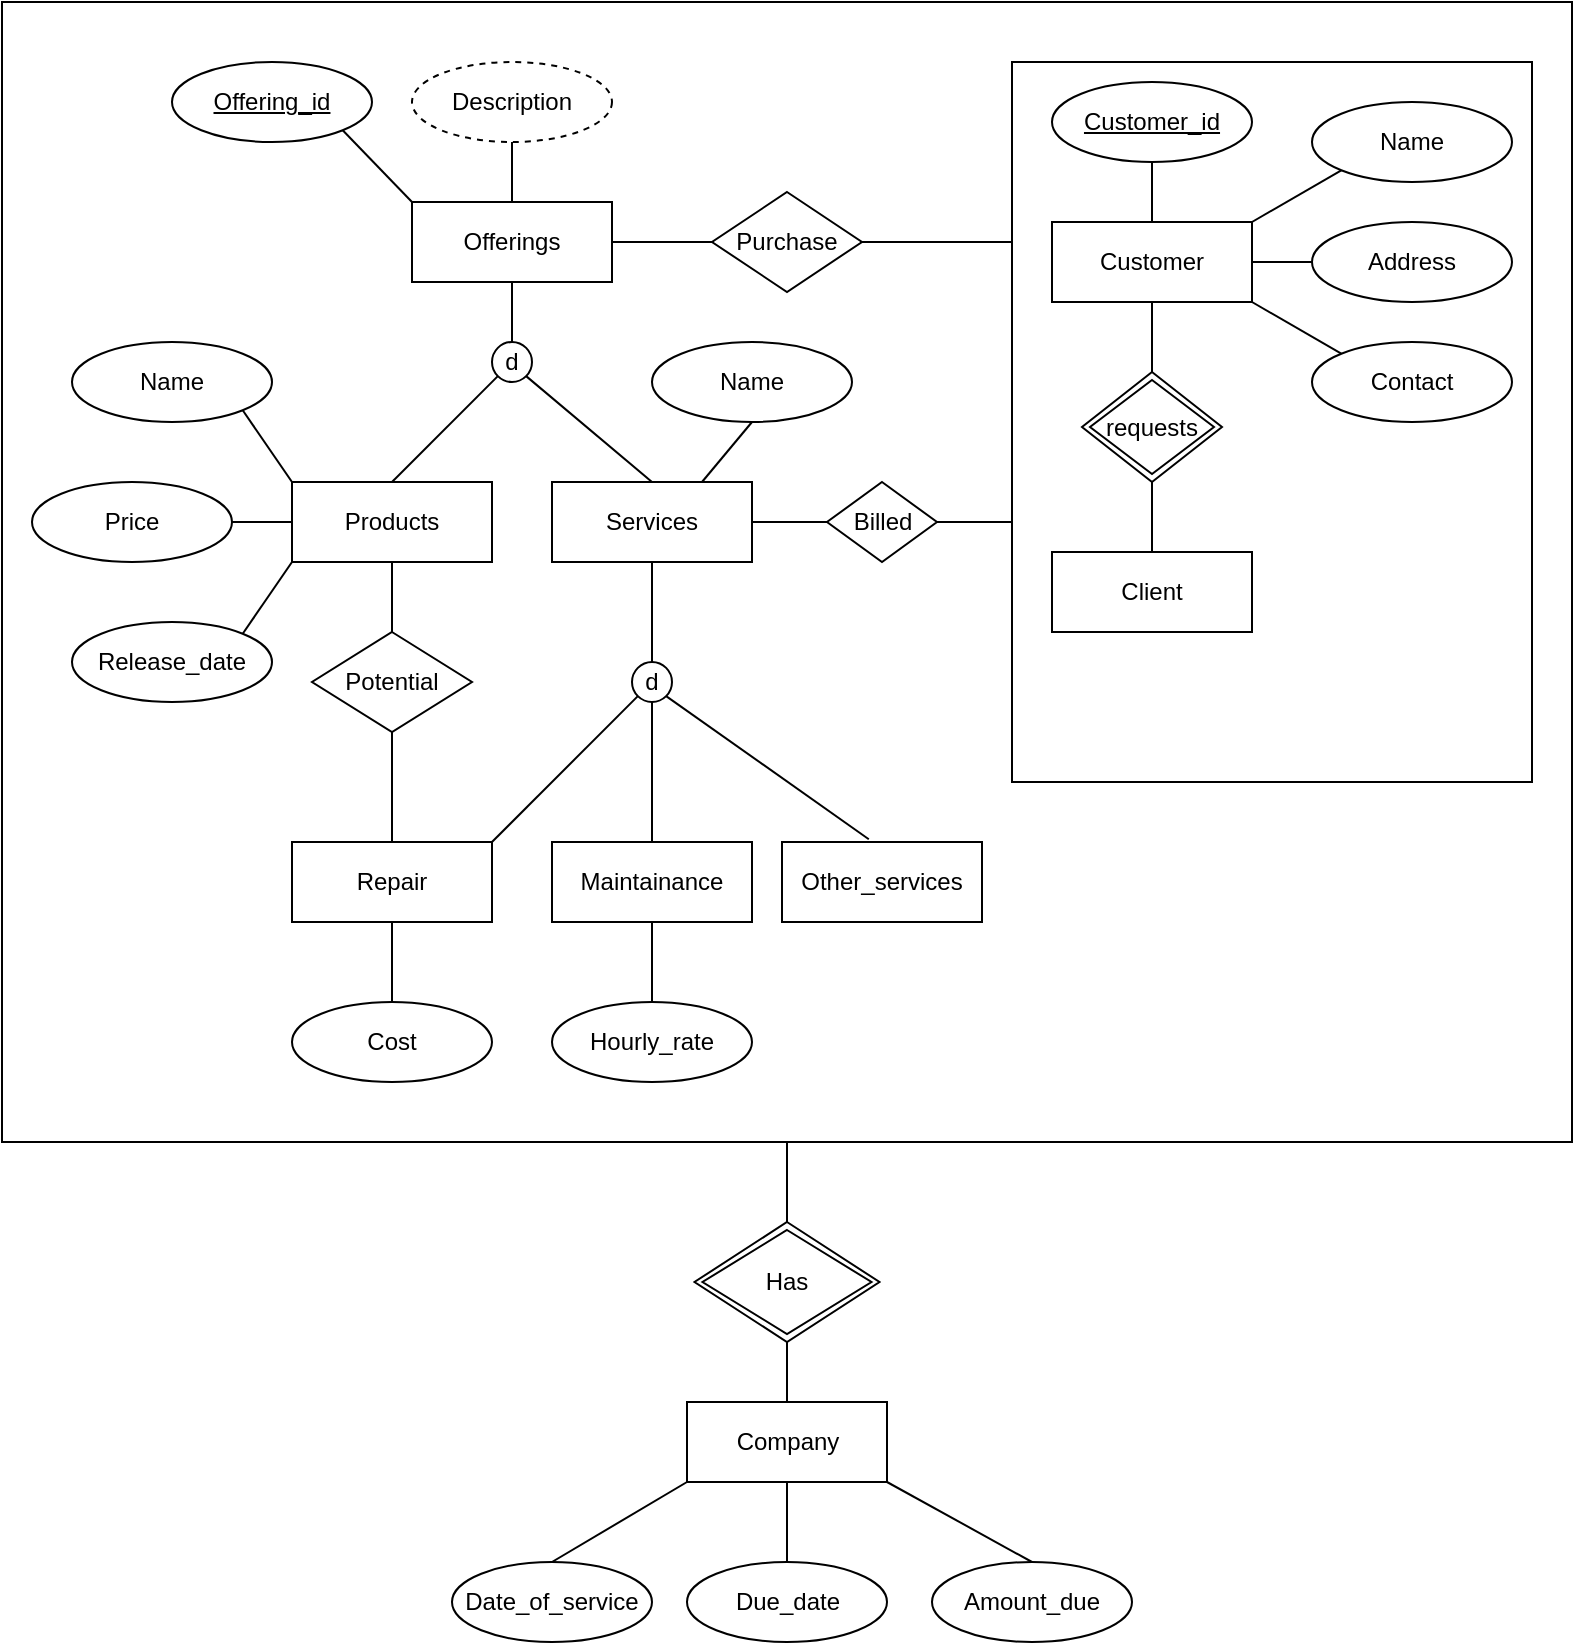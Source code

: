 <mxfile version="20.4.0" type="device"><diagram id="R2lEEEUBdFMjLlhIrx00" name="Page-1"><mxGraphModel dx="1278" dy="571" grid="1" gridSize="10" guides="1" tooltips="1" connect="1" arrows="1" fold="1" page="1" pageScale="1" pageWidth="850" pageHeight="1100" math="0" shadow="0" extFonts="Permanent Marker^https://fonts.googleapis.com/css?family=Permanent+Marker"><root><mxCell id="0"/><mxCell id="1" parent="0"/><mxCell id="VCHNH8x79cuAdt-YU3Xt-52" value="" style="whiteSpace=wrap;html=1;align=center;" vertex="1" parent="1"><mxGeometry x="35" y="30" width="785" height="570" as="geometry"/></mxCell><mxCell id="VCHNH8x79cuAdt-YU3Xt-53" value="Offerings" style="whiteSpace=wrap;html=1;align=center;" vertex="1" parent="1"><mxGeometry x="240" y="130" width="100" height="40" as="geometry"/></mxCell><mxCell id="VCHNH8x79cuAdt-YU3Xt-54" value="d" style="ellipse;whiteSpace=wrap;html=1;aspect=fixed;" vertex="1" parent="1"><mxGeometry x="280" y="200" width="20" height="20" as="geometry"/></mxCell><mxCell id="VCHNH8x79cuAdt-YU3Xt-55" value="Products" style="whiteSpace=wrap;html=1;align=center;" vertex="1" parent="1"><mxGeometry x="180" y="270" width="100" height="40" as="geometry"/></mxCell><mxCell id="VCHNH8x79cuAdt-YU3Xt-56" value="Offering_id" style="ellipse;whiteSpace=wrap;html=1;align=center;fontStyle=4;" vertex="1" parent="1"><mxGeometry x="120" y="60" width="100" height="40" as="geometry"/></mxCell><mxCell id="VCHNH8x79cuAdt-YU3Xt-59" value="" style="endArrow=none;html=1;rounded=0;entryX=0;entryY=0;entryDx=0;entryDy=0;exitX=1;exitY=1;exitDx=0;exitDy=0;" edge="1" parent="1" source="VCHNH8x79cuAdt-YU3Xt-56" target="VCHNH8x79cuAdt-YU3Xt-53"><mxGeometry width="50" height="50" relative="1" as="geometry"><mxPoint x="420" y="300" as="sourcePoint"/><mxPoint x="470" y="250" as="targetPoint"/></mxGeometry></mxCell><mxCell id="VCHNH8x79cuAdt-YU3Xt-60" value="" style="endArrow=none;html=1;rounded=0;entryX=0.5;entryY=1;entryDx=0;entryDy=0;exitX=0.5;exitY=0;exitDx=0;exitDy=0;" edge="1" parent="1" source="VCHNH8x79cuAdt-YU3Xt-53" target="VCHNH8x79cuAdt-YU3Xt-120"><mxGeometry width="50" height="50" relative="1" as="geometry"><mxPoint x="320" y="330" as="sourcePoint"/><mxPoint x="290" y="100" as="targetPoint"/></mxGeometry></mxCell><mxCell id="VCHNH8x79cuAdt-YU3Xt-61" value="" style="endArrow=none;html=1;rounded=0;entryX=0.5;entryY=1;entryDx=0;entryDy=0;exitX=0.5;exitY=0;exitDx=0;exitDy=0;" edge="1" parent="1" source="VCHNH8x79cuAdt-YU3Xt-54" target="VCHNH8x79cuAdt-YU3Xt-53"><mxGeometry width="50" height="50" relative="1" as="geometry"><mxPoint x="320" y="330" as="sourcePoint"/><mxPoint x="370" y="280" as="targetPoint"/></mxGeometry></mxCell><mxCell id="VCHNH8x79cuAdt-YU3Xt-62" value="" style="endArrow=none;html=1;rounded=0;entryX=0;entryY=1;entryDx=0;entryDy=0;exitX=0.5;exitY=0;exitDx=0;exitDy=0;" edge="1" parent="1" source="VCHNH8x79cuAdt-YU3Xt-55" target="VCHNH8x79cuAdt-YU3Xt-54"><mxGeometry width="50" height="50" relative="1" as="geometry"><mxPoint x="320" y="330" as="sourcePoint"/><mxPoint x="370" y="280" as="targetPoint"/></mxGeometry></mxCell><mxCell id="VCHNH8x79cuAdt-YU3Xt-63" value="Name" style="ellipse;whiteSpace=wrap;html=1;align=center;" vertex="1" parent="1"><mxGeometry x="70" y="200" width="100" height="40" as="geometry"/></mxCell><mxCell id="VCHNH8x79cuAdt-YU3Xt-65" value="Release_date" style="ellipse;whiteSpace=wrap;html=1;align=center;" vertex="1" parent="1"><mxGeometry x="70" y="340" width="100" height="40" as="geometry"/></mxCell><mxCell id="VCHNH8x79cuAdt-YU3Xt-66" value="Services" style="whiteSpace=wrap;html=1;align=center;" vertex="1" parent="1"><mxGeometry x="310" y="270" width="100" height="40" as="geometry"/></mxCell><mxCell id="VCHNH8x79cuAdt-YU3Xt-67" value="" style="endArrow=none;html=1;rounded=0;entryX=1;entryY=1;entryDx=0;entryDy=0;exitX=0.5;exitY=0;exitDx=0;exitDy=0;" edge="1" parent="1" source="VCHNH8x79cuAdt-YU3Xt-66" target="VCHNH8x79cuAdt-YU3Xt-54"><mxGeometry width="50" height="50" relative="1" as="geometry"><mxPoint x="320" y="260" as="sourcePoint"/><mxPoint x="370" y="210" as="targetPoint"/></mxGeometry></mxCell><mxCell id="VCHNH8x79cuAdt-YU3Xt-68" value="Other_services" style="whiteSpace=wrap;html=1;align=center;" vertex="1" parent="1"><mxGeometry x="425" y="450" width="100" height="40" as="geometry"/></mxCell><mxCell id="VCHNH8x79cuAdt-YU3Xt-69" value="d" style="ellipse;whiteSpace=wrap;html=1;aspect=fixed;" vertex="1" parent="1"><mxGeometry x="350" y="360" width="20" height="20" as="geometry"/></mxCell><mxCell id="VCHNH8x79cuAdt-YU3Xt-70" value="Repair" style="whiteSpace=wrap;html=1;align=center;" vertex="1" parent="1"><mxGeometry x="180" y="450" width="100" height="40" as="geometry"/></mxCell><mxCell id="VCHNH8x79cuAdt-YU3Xt-71" value="" style="endArrow=none;html=1;rounded=0;entryX=0.434;entryY=-0.035;entryDx=0;entryDy=0;exitX=1;exitY=1;exitDx=0;exitDy=0;entryPerimeter=0;" edge="1" parent="1" source="VCHNH8x79cuAdt-YU3Xt-69" target="VCHNH8x79cuAdt-YU3Xt-68"><mxGeometry width="50" height="50" relative="1" as="geometry"><mxPoint x="370" y="400" as="sourcePoint"/><mxPoint x="440" y="470" as="targetPoint"/></mxGeometry></mxCell><mxCell id="VCHNH8x79cuAdt-YU3Xt-72" value="" style="endArrow=none;html=1;rounded=0;entryX=0;entryY=1;entryDx=0;entryDy=0;exitX=1;exitY=0;exitDx=0;exitDy=0;" edge="1" parent="1" source="VCHNH8x79cuAdt-YU3Xt-70" target="VCHNH8x79cuAdt-YU3Xt-69"><mxGeometry width="50" height="50" relative="1" as="geometry"><mxPoint x="390" y="520" as="sourcePoint"/><mxPoint x="440" y="470" as="targetPoint"/></mxGeometry></mxCell><mxCell id="VCHNH8x79cuAdt-YU3Xt-73" value="Maintainance" style="whiteSpace=wrap;html=1;align=center;" vertex="1" parent="1"><mxGeometry x="310" y="450" width="100" height="40" as="geometry"/></mxCell><mxCell id="VCHNH8x79cuAdt-YU3Xt-74" value="" style="endArrow=none;html=1;rounded=0;exitX=0.5;exitY=0;exitDx=0;exitDy=0;entryX=0.5;entryY=1;entryDx=0;entryDy=0;" edge="1" parent="1" source="VCHNH8x79cuAdt-YU3Xt-73" target="VCHNH8x79cuAdt-YU3Xt-69"><mxGeometry width="50" height="50" relative="1" as="geometry"><mxPoint x="390" y="450" as="sourcePoint"/><mxPoint x="440" y="400" as="targetPoint"/></mxGeometry></mxCell><mxCell id="VCHNH8x79cuAdt-YU3Xt-75" value="" style="endArrow=none;html=1;rounded=0;exitX=0.5;exitY=0;exitDx=0;exitDy=0;entryX=0.5;entryY=1;entryDx=0;entryDy=0;" edge="1" parent="1" source="VCHNH8x79cuAdt-YU3Xt-69" target="VCHNH8x79cuAdt-YU3Xt-66"><mxGeometry width="50" height="50" relative="1" as="geometry"><mxPoint x="320" y="330" as="sourcePoint"/><mxPoint x="370" y="280" as="targetPoint"/></mxGeometry></mxCell><mxCell id="VCHNH8x79cuAdt-YU3Xt-76" value="Name" style="ellipse;whiteSpace=wrap;html=1;align=center;" vertex="1" parent="1"><mxGeometry x="360" y="200" width="100" height="40" as="geometry"/></mxCell><mxCell id="VCHNH8x79cuAdt-YU3Xt-77" value="" style="endArrow=none;html=1;rounded=0;entryX=0.5;entryY=1;entryDx=0;entryDy=0;exitX=0.75;exitY=0;exitDx=0;exitDy=0;" edge="1" parent="1" source="VCHNH8x79cuAdt-YU3Xt-66" target="VCHNH8x79cuAdt-YU3Xt-76"><mxGeometry width="50" height="50" relative="1" as="geometry"><mxPoint x="320" y="330" as="sourcePoint"/><mxPoint x="370" y="280" as="targetPoint"/></mxGeometry></mxCell><mxCell id="VCHNH8x79cuAdt-YU3Xt-78" value="Potential" style="shape=rhombus;perimeter=rhombusPerimeter;whiteSpace=wrap;html=1;align=center;" vertex="1" parent="1"><mxGeometry x="190" y="345" width="80" height="50" as="geometry"/></mxCell><mxCell id="VCHNH8x79cuAdt-YU3Xt-79" value="" style="endArrow=none;html=1;rounded=0;exitX=0.5;exitY=0;exitDx=0;exitDy=0;entryX=0.5;entryY=1;entryDx=0;entryDy=0;" edge="1" parent="1" source="VCHNH8x79cuAdt-YU3Xt-78" target="VCHNH8x79cuAdt-YU3Xt-55"><mxGeometry width="50" height="50" relative="1" as="geometry"><mxPoint x="320" y="330" as="sourcePoint"/><mxPoint x="370" y="280" as="targetPoint"/></mxGeometry></mxCell><mxCell id="VCHNH8x79cuAdt-YU3Xt-80" value="" style="endArrow=none;html=1;rounded=0;exitX=0.5;exitY=0;exitDx=0;exitDy=0;entryX=0.5;entryY=1;entryDx=0;entryDy=0;" edge="1" parent="1" source="VCHNH8x79cuAdt-YU3Xt-70" target="VCHNH8x79cuAdt-YU3Xt-78"><mxGeometry width="50" height="50" relative="1" as="geometry"><mxPoint x="320" y="330" as="sourcePoint"/><mxPoint x="370" y="280" as="targetPoint"/></mxGeometry></mxCell><mxCell id="VCHNH8x79cuAdt-YU3Xt-81" value="Cost" style="ellipse;whiteSpace=wrap;html=1;align=center;" vertex="1" parent="1"><mxGeometry x="180" y="530" width="100" height="40" as="geometry"/></mxCell><mxCell id="VCHNH8x79cuAdt-YU3Xt-82" value="Hourly_rate" style="ellipse;whiteSpace=wrap;html=1;align=center;" vertex="1" parent="1"><mxGeometry x="310" y="530" width="100" height="40" as="geometry"/></mxCell><mxCell id="VCHNH8x79cuAdt-YU3Xt-83" value="" style="whiteSpace=wrap;html=1;align=center;" vertex="1" parent="1"><mxGeometry x="540" y="60" width="260" height="360" as="geometry"/></mxCell><mxCell id="VCHNH8x79cuAdt-YU3Xt-84" value="Customer" style="whiteSpace=wrap;html=1;align=center;" vertex="1" parent="1"><mxGeometry x="560" y="140" width="100" height="40" as="geometry"/></mxCell><mxCell id="VCHNH8x79cuAdt-YU3Xt-85" value="Customer_id" style="ellipse;whiteSpace=wrap;html=1;align=center;fontStyle=4;" vertex="1" parent="1"><mxGeometry x="560" y="70" width="100" height="40" as="geometry"/></mxCell><mxCell id="VCHNH8x79cuAdt-YU3Xt-86" value="Name" style="ellipse;whiteSpace=wrap;html=1;align=center;" vertex="1" parent="1"><mxGeometry x="690" y="80" width="100" height="40" as="geometry"/></mxCell><mxCell id="VCHNH8x79cuAdt-YU3Xt-87" value="Address" style="ellipse;whiteSpace=wrap;html=1;align=center;" vertex="1" parent="1"><mxGeometry x="690" y="140" width="100" height="40" as="geometry"/></mxCell><mxCell id="VCHNH8x79cuAdt-YU3Xt-88" value="Contact" style="ellipse;whiteSpace=wrap;html=1;align=center;" vertex="1" parent="1"><mxGeometry x="690" y="200" width="100" height="40" as="geometry"/></mxCell><mxCell id="VCHNH8x79cuAdt-YU3Xt-89" value="requests" style="shape=rhombus;double=1;perimeter=rhombusPerimeter;whiteSpace=wrap;html=1;align=center;" vertex="1" parent="1"><mxGeometry x="575" y="215" width="70" height="55" as="geometry"/></mxCell><mxCell id="VCHNH8x79cuAdt-YU3Xt-90" value="Client" style="whiteSpace=wrap;html=1;align=center;" vertex="1" parent="1"><mxGeometry x="560" y="305" width="100" height="40" as="geometry"/></mxCell><mxCell id="VCHNH8x79cuAdt-YU3Xt-91" value="Billed" style="shape=rhombus;perimeter=rhombusPerimeter;whiteSpace=wrap;html=1;align=center;" vertex="1" parent="1"><mxGeometry x="447.5" y="270" width="55" height="40" as="geometry"/></mxCell><mxCell id="VCHNH8x79cuAdt-YU3Xt-93" value="Purchase" style="shape=rhombus;perimeter=rhombusPerimeter;whiteSpace=wrap;html=1;align=center;" vertex="1" parent="1"><mxGeometry x="390" y="125" width="75" height="50" as="geometry"/></mxCell><mxCell id="VCHNH8x79cuAdt-YU3Xt-94" value="" style="endArrow=none;html=1;rounded=0;entryX=1;entryY=0.5;entryDx=0;entryDy=0;exitX=0;exitY=0.5;exitDx=0;exitDy=0;" edge="1" parent="1" source="VCHNH8x79cuAdt-YU3Xt-93" target="VCHNH8x79cuAdt-YU3Xt-53"><mxGeometry width="50" height="50" relative="1" as="geometry"><mxPoint x="320" y="330" as="sourcePoint"/><mxPoint x="370" y="280" as="targetPoint"/></mxGeometry></mxCell><mxCell id="VCHNH8x79cuAdt-YU3Xt-95" value="" style="endArrow=none;html=1;rounded=0;entryX=1;entryY=0.5;entryDx=0;entryDy=0;exitX=0;exitY=0.25;exitDx=0;exitDy=0;" edge="1" parent="1" source="VCHNH8x79cuAdt-YU3Xt-83" target="VCHNH8x79cuAdt-YU3Xt-93"><mxGeometry width="50" height="50" relative="1" as="geometry"><mxPoint x="320" y="330" as="sourcePoint"/><mxPoint x="370" y="280" as="targetPoint"/></mxGeometry></mxCell><mxCell id="VCHNH8x79cuAdt-YU3Xt-96" value="" style="endArrow=none;html=1;rounded=0;entryX=0;entryY=0.5;entryDx=0;entryDy=0;exitX=1;exitY=0.5;exitDx=0;exitDy=0;" edge="1" parent="1" source="VCHNH8x79cuAdt-YU3Xt-66" target="VCHNH8x79cuAdt-YU3Xt-91"><mxGeometry width="50" height="50" relative="1" as="geometry"><mxPoint x="320" y="330" as="sourcePoint"/><mxPoint x="370" y="280" as="targetPoint"/></mxGeometry></mxCell><mxCell id="VCHNH8x79cuAdt-YU3Xt-97" value="" style="endArrow=none;html=1;rounded=0;entryX=1;entryY=0.5;entryDx=0;entryDy=0;" edge="1" parent="1" target="VCHNH8x79cuAdt-YU3Xt-91"><mxGeometry width="50" height="50" relative="1" as="geometry"><mxPoint x="540" y="290" as="sourcePoint"/><mxPoint x="370" y="280" as="targetPoint"/></mxGeometry></mxCell><mxCell id="VCHNH8x79cuAdt-YU3Xt-98" value="" style="endArrow=none;html=1;rounded=0;entryX=0.5;entryY=0;entryDx=0;entryDy=0;exitX=0.5;exitY=1;exitDx=0;exitDy=0;" edge="1" parent="1" source="VCHNH8x79cuAdt-YU3Xt-70" target="VCHNH8x79cuAdt-YU3Xt-81"><mxGeometry width="50" height="50" relative="1" as="geometry"><mxPoint x="320" y="330" as="sourcePoint"/><mxPoint x="370" y="280" as="targetPoint"/></mxGeometry></mxCell><mxCell id="VCHNH8x79cuAdt-YU3Xt-99" value="" style="endArrow=none;html=1;rounded=0;exitX=0.5;exitY=0;exitDx=0;exitDy=0;entryX=0.5;entryY=1;entryDx=0;entryDy=0;" edge="1" parent="1" source="VCHNH8x79cuAdt-YU3Xt-82" target="VCHNH8x79cuAdt-YU3Xt-73"><mxGeometry width="50" height="50" relative="1" as="geometry"><mxPoint x="320" y="330" as="sourcePoint"/><mxPoint x="370" y="280" as="targetPoint"/></mxGeometry></mxCell><mxCell id="VCHNH8x79cuAdt-YU3Xt-100" value="" style="endArrow=none;html=1;rounded=0;entryX=0.5;entryY=1;entryDx=0;entryDy=0;exitX=0.5;exitY=0;exitDx=0;exitDy=0;" edge="1" parent="1" source="VCHNH8x79cuAdt-YU3Xt-84" target="VCHNH8x79cuAdt-YU3Xt-85"><mxGeometry width="50" height="50" relative="1" as="geometry"><mxPoint x="320" y="330" as="sourcePoint"/><mxPoint x="370" y="280" as="targetPoint"/></mxGeometry></mxCell><mxCell id="VCHNH8x79cuAdt-YU3Xt-101" value="" style="endArrow=none;html=1;rounded=0;entryX=0;entryY=1;entryDx=0;entryDy=0;exitX=1;exitY=0;exitDx=0;exitDy=0;" edge="1" parent="1" source="VCHNH8x79cuAdt-YU3Xt-84" target="VCHNH8x79cuAdt-YU3Xt-86"><mxGeometry width="50" height="50" relative="1" as="geometry"><mxPoint x="320" y="330" as="sourcePoint"/><mxPoint x="370" y="280" as="targetPoint"/></mxGeometry></mxCell><mxCell id="VCHNH8x79cuAdt-YU3Xt-102" value="" style="endArrow=none;html=1;rounded=0;entryX=0;entryY=0.5;entryDx=0;entryDy=0;exitX=1;exitY=0.5;exitDx=0;exitDy=0;" edge="1" parent="1" source="VCHNH8x79cuAdt-YU3Xt-84" target="VCHNH8x79cuAdt-YU3Xt-87"><mxGeometry width="50" height="50" relative="1" as="geometry"><mxPoint x="320" y="330" as="sourcePoint"/><mxPoint x="370" y="280" as="targetPoint"/></mxGeometry></mxCell><mxCell id="VCHNH8x79cuAdt-YU3Xt-103" value="" style="endArrow=none;html=1;rounded=0;entryX=0;entryY=0;entryDx=0;entryDy=0;exitX=1;exitY=1;exitDx=0;exitDy=0;" edge="1" parent="1" source="VCHNH8x79cuAdt-YU3Xt-84" target="VCHNH8x79cuAdt-YU3Xt-88"><mxGeometry width="50" height="50" relative="1" as="geometry"><mxPoint x="320" y="330" as="sourcePoint"/><mxPoint x="370" y="280" as="targetPoint"/></mxGeometry></mxCell><mxCell id="VCHNH8x79cuAdt-YU3Xt-104" value="" style="endArrow=none;html=1;rounded=0;entryX=0.5;entryY=1;entryDx=0;entryDy=0;exitX=0.5;exitY=0;exitDx=0;exitDy=0;" edge="1" parent="1" source="VCHNH8x79cuAdt-YU3Xt-89" target="VCHNH8x79cuAdt-YU3Xt-84"><mxGeometry width="50" height="50" relative="1" as="geometry"><mxPoint x="320" y="330" as="sourcePoint"/><mxPoint x="370" y="280" as="targetPoint"/></mxGeometry></mxCell><mxCell id="VCHNH8x79cuAdt-YU3Xt-105" value="" style="endArrow=none;html=1;rounded=0;entryX=0.5;entryY=1;entryDx=0;entryDy=0;exitX=0.5;exitY=0;exitDx=0;exitDy=0;" edge="1" parent="1" source="VCHNH8x79cuAdt-YU3Xt-90" target="VCHNH8x79cuAdt-YU3Xt-89"><mxGeometry width="50" height="50" relative="1" as="geometry"><mxPoint x="320" y="330" as="sourcePoint"/><mxPoint x="370" y="280" as="targetPoint"/></mxGeometry></mxCell><mxCell id="VCHNH8x79cuAdt-YU3Xt-106" value="" style="endArrow=none;html=1;rounded=0;entryX=1;entryY=1;entryDx=0;entryDy=0;exitX=0;exitY=0;exitDx=0;exitDy=0;" edge="1" parent="1" source="VCHNH8x79cuAdt-YU3Xt-55" target="VCHNH8x79cuAdt-YU3Xt-63"><mxGeometry width="50" height="50" relative="1" as="geometry"><mxPoint x="320" y="330" as="sourcePoint"/><mxPoint x="370" y="280" as="targetPoint"/></mxGeometry></mxCell><mxCell id="VCHNH8x79cuAdt-YU3Xt-107" value="" style="endArrow=none;html=1;rounded=0;exitX=0;exitY=0.5;exitDx=0;exitDy=0;entryX=1;entryY=0.5;entryDx=0;entryDy=0;" edge="1" parent="1" source="VCHNH8x79cuAdt-YU3Xt-55" target="VCHNH8x79cuAdt-YU3Xt-121"><mxGeometry width="50" height="50" relative="1" as="geometry"><mxPoint x="320" y="330" as="sourcePoint"/><mxPoint x="160" y="290" as="targetPoint"/></mxGeometry></mxCell><mxCell id="VCHNH8x79cuAdt-YU3Xt-108" value="" style="endArrow=none;html=1;rounded=0;exitX=1;exitY=0;exitDx=0;exitDy=0;entryX=0;entryY=1;entryDx=0;entryDy=0;" edge="1" parent="1" source="VCHNH8x79cuAdt-YU3Xt-65" target="VCHNH8x79cuAdt-YU3Xt-55"><mxGeometry width="50" height="50" relative="1" as="geometry"><mxPoint x="320" y="330" as="sourcePoint"/><mxPoint x="370" y="280" as="targetPoint"/></mxGeometry></mxCell><mxCell id="VCHNH8x79cuAdt-YU3Xt-109" value="Has" style="shape=rhombus;double=1;perimeter=rhombusPerimeter;whiteSpace=wrap;html=1;align=center;" vertex="1" parent="1"><mxGeometry x="381.25" y="640" width="92.5" height="60" as="geometry"/></mxCell><mxCell id="VCHNH8x79cuAdt-YU3Xt-110" value="Company" style="whiteSpace=wrap;html=1;align=center;" vertex="1" parent="1"><mxGeometry x="377.5" y="730" width="100" height="40" as="geometry"/></mxCell><mxCell id="VCHNH8x79cuAdt-YU3Xt-111" value="Date_of_service" style="ellipse;whiteSpace=wrap;html=1;align=center;" vertex="1" parent="1"><mxGeometry x="260" y="810" width="100" height="40" as="geometry"/></mxCell><mxCell id="VCHNH8x79cuAdt-YU3Xt-112" value="Due_date" style="ellipse;whiteSpace=wrap;html=1;align=center;" vertex="1" parent="1"><mxGeometry x="377.5" y="810" width="100" height="40" as="geometry"/></mxCell><mxCell id="VCHNH8x79cuAdt-YU3Xt-113" value="Amount_due" style="ellipse;whiteSpace=wrap;html=1;align=center;" vertex="1" parent="1"><mxGeometry x="500" y="810" width="100" height="40" as="geometry"/></mxCell><mxCell id="VCHNH8x79cuAdt-YU3Xt-114" value="" style="endArrow=none;html=1;rounded=0;entryX=0.5;entryY=1;entryDx=0;entryDy=0;exitX=0.5;exitY=0;exitDx=0;exitDy=0;" edge="1" parent="1" source="VCHNH8x79cuAdt-YU3Xt-109" target="VCHNH8x79cuAdt-YU3Xt-52"><mxGeometry width="50" height="50" relative="1" as="geometry"><mxPoint x="70" y="770" as="sourcePoint"/><mxPoint x="120" y="720" as="targetPoint"/></mxGeometry></mxCell><mxCell id="VCHNH8x79cuAdt-YU3Xt-115" value="" style="endArrow=none;html=1;rounded=0;entryX=0.5;entryY=0;entryDx=0;entryDy=0;exitX=0.5;exitY=1;exitDx=0;exitDy=0;" edge="1" parent="1" source="VCHNH8x79cuAdt-YU3Xt-109" target="VCHNH8x79cuAdt-YU3Xt-110"><mxGeometry width="50" height="50" relative="1" as="geometry"><mxPoint x="320" y="660" as="sourcePoint"/><mxPoint x="370" y="610" as="targetPoint"/></mxGeometry></mxCell><mxCell id="VCHNH8x79cuAdt-YU3Xt-116" value="" style="endArrow=none;html=1;rounded=0;entryX=0;entryY=1;entryDx=0;entryDy=0;exitX=0.5;exitY=0;exitDx=0;exitDy=0;" edge="1" parent="1" source="VCHNH8x79cuAdt-YU3Xt-111" target="VCHNH8x79cuAdt-YU3Xt-110"><mxGeometry width="50" height="50" relative="1" as="geometry"><mxPoint x="320" y="660" as="sourcePoint"/><mxPoint x="370" y="610" as="targetPoint"/></mxGeometry></mxCell><mxCell id="VCHNH8x79cuAdt-YU3Xt-117" value="" style="endArrow=none;html=1;rounded=0;entryX=0.5;entryY=0;entryDx=0;entryDy=0;exitX=0.5;exitY=1;exitDx=0;exitDy=0;" edge="1" parent="1" source="VCHNH8x79cuAdt-YU3Xt-110" target="VCHNH8x79cuAdt-YU3Xt-112"><mxGeometry width="50" height="50" relative="1" as="geometry"><mxPoint x="320" y="660" as="sourcePoint"/><mxPoint x="370" y="610" as="targetPoint"/></mxGeometry></mxCell><mxCell id="VCHNH8x79cuAdt-YU3Xt-118" value="" style="endArrow=none;html=1;rounded=0;entryX=0.5;entryY=0;entryDx=0;entryDy=0;exitX=1;exitY=1;exitDx=0;exitDy=0;" edge="1" parent="1" source="VCHNH8x79cuAdt-YU3Xt-110" target="VCHNH8x79cuAdt-YU3Xt-113"><mxGeometry width="50" height="50" relative="1" as="geometry"><mxPoint x="320" y="660" as="sourcePoint"/><mxPoint x="370" y="610" as="targetPoint"/></mxGeometry></mxCell><mxCell id="VCHNH8x79cuAdt-YU3Xt-120" value="Description" style="ellipse;whiteSpace=wrap;html=1;align=center;dashed=1;" vertex="1" parent="1"><mxGeometry x="240" y="60" width="100" height="40" as="geometry"/></mxCell><mxCell id="VCHNH8x79cuAdt-YU3Xt-121" value="Price" style="ellipse;whiteSpace=wrap;html=1;align=center;" vertex="1" parent="1"><mxGeometry x="50" y="270" width="100" height="40" as="geometry"/></mxCell></root></mxGraphModel></diagram></mxfile>